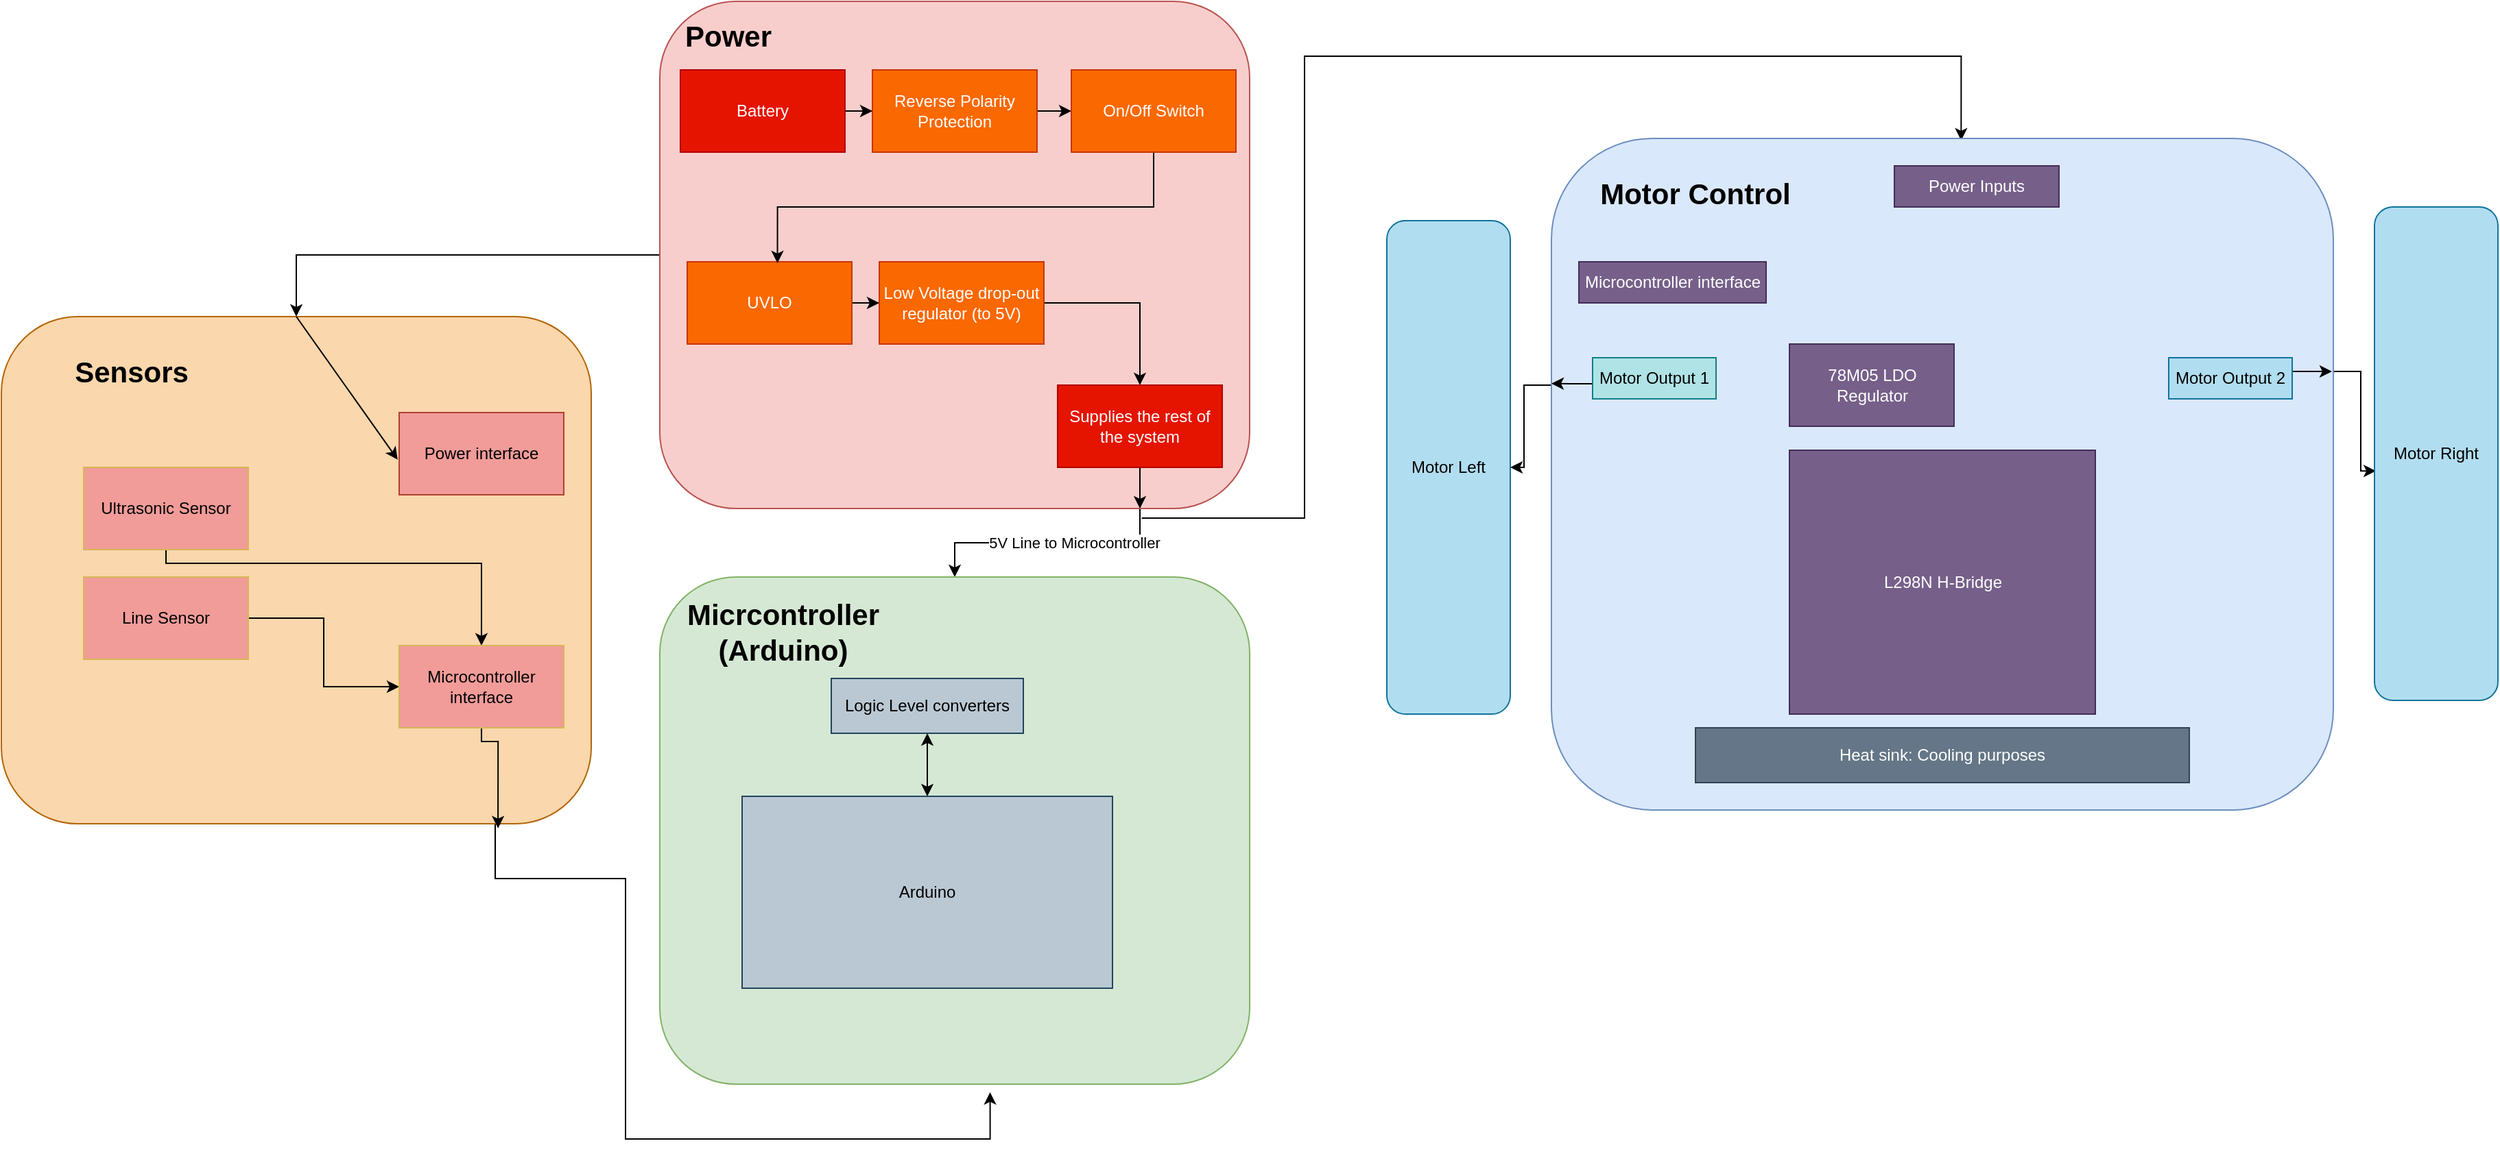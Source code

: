 <mxfile version="21.3.0" type="device">
  <diagram name="Page-1" id="__z_0_36OmxsE3gAjYu-">
    <mxGraphModel dx="2876" dy="1071" grid="1" gridSize="10" guides="1" tooltips="1" connect="1" arrows="1" fold="1" page="1" pageScale="1" pageWidth="827" pageHeight="1169" math="0" shadow="0">
      <root>
        <mxCell id="0" />
        <mxCell id="1" parent="0" />
        <mxCell id="u_1cE-Fa0YHy5aDr7Tj--37" style="edgeStyle=orthogonalEdgeStyle;rounded=0;orthogonalLoop=1;jettySize=auto;html=1;entryX=0.5;entryY=0;entryDx=0;entryDy=0;" edge="1" parent="1" source="u_1cE-Fa0YHy5aDr7Tj--2" target="u_1cE-Fa0YHy5aDr7Tj--24">
          <mxGeometry relative="1" as="geometry">
            <Array as="points">
              <mxPoint x="140" y="445" />
              <mxPoint x="5" y="445" />
            </Array>
          </mxGeometry>
        </mxCell>
        <mxCell id="u_1cE-Fa0YHy5aDr7Tj--38" value="5V Line to Microcontroller" style="edgeLabel;html=1;align=center;verticalAlign=middle;resizable=0;points=[];" vertex="1" connectable="0" parent="u_1cE-Fa0YHy5aDr7Tj--37">
          <mxGeometry x="-0.211" relative="1" as="geometry">
            <mxPoint as="offset" />
          </mxGeometry>
        </mxCell>
        <mxCell id="u_1cE-Fa0YHy5aDr7Tj--62" style="edgeStyle=orthogonalEdgeStyle;rounded=0;orthogonalLoop=1;jettySize=auto;html=1;entryX=0.524;entryY=0.003;entryDx=0;entryDy=0;entryPerimeter=0;exitX=0.817;exitY=1.019;exitDx=0;exitDy=0;exitPerimeter=0;" edge="1" parent="1" source="u_1cE-Fa0YHy5aDr7Tj--2" target="u_1cE-Fa0YHy5aDr7Tj--14">
          <mxGeometry relative="1" as="geometry">
            <Array as="points">
              <mxPoint x="260" y="427" />
              <mxPoint x="260" y="90" />
              <mxPoint x="739" y="90" />
            </Array>
          </mxGeometry>
        </mxCell>
        <mxCell id="u_1cE-Fa0YHy5aDr7Tj--85" style="edgeStyle=orthogonalEdgeStyle;rounded=0;orthogonalLoop=1;jettySize=auto;html=1;entryX=0.5;entryY=0;entryDx=0;entryDy=0;" edge="1" parent="1" source="u_1cE-Fa0YHy5aDr7Tj--2" target="u_1cE-Fa0YHy5aDr7Tj--63">
          <mxGeometry relative="1" as="geometry" />
        </mxCell>
        <mxCell id="u_1cE-Fa0YHy5aDr7Tj--2" value="" style="rounded=1;whiteSpace=wrap;html=1;fillColor=#f8cecc;strokeColor=#b85450;" vertex="1" parent="1">
          <mxGeometry x="-210" y="50" width="430" height="370" as="geometry" />
        </mxCell>
        <mxCell id="u_1cE-Fa0YHy5aDr7Tj--12" value="&lt;b&gt;&lt;font style=&quot;font-size: 21px;&quot;&gt;Power&lt;/font&gt;&lt;/b&gt;" style="text;html=1;strokeColor=none;fillColor=none;align=center;verticalAlign=middle;whiteSpace=wrap;rounded=0;" vertex="1" parent="1">
          <mxGeometry x="-190" y="60" width="60" height="30" as="geometry" />
        </mxCell>
        <mxCell id="u_1cE-Fa0YHy5aDr7Tj--60" style="edgeStyle=orthogonalEdgeStyle;rounded=0;orthogonalLoop=1;jettySize=auto;html=1;entryX=0.012;entryY=0.535;entryDx=0;entryDy=0;entryPerimeter=0;" edge="1" parent="1" source="u_1cE-Fa0YHy5aDr7Tj--14" target="u_1cE-Fa0YHy5aDr7Tj--58">
          <mxGeometry relative="1" as="geometry">
            <Array as="points">
              <mxPoint x="1030" y="320" />
              <mxPoint x="1030" y="393" />
            </Array>
          </mxGeometry>
        </mxCell>
        <mxCell id="u_1cE-Fa0YHy5aDr7Tj--61" style="edgeStyle=orthogonalEdgeStyle;rounded=0;orthogonalLoop=1;jettySize=auto;html=1;entryX=1;entryY=0.5;entryDx=0;entryDy=0;" edge="1" parent="1" source="u_1cE-Fa0YHy5aDr7Tj--14" target="u_1cE-Fa0YHy5aDr7Tj--59">
          <mxGeometry relative="1" as="geometry">
            <Array as="points">
              <mxPoint x="420" y="330" />
              <mxPoint x="420" y="390" />
            </Array>
          </mxGeometry>
        </mxCell>
        <mxCell id="u_1cE-Fa0YHy5aDr7Tj--14" value="" style="rounded=1;whiteSpace=wrap;html=1;fillColor=#dae8fc;strokeColor=#6c8ebf;" vertex="1" parent="1">
          <mxGeometry x="440" y="150" width="570" height="490" as="geometry" />
        </mxCell>
        <mxCell id="u_1cE-Fa0YHy5aDr7Tj--17" value="&lt;b&gt;&lt;font style=&quot;font-size: 21px;&quot;&gt;Motor Control&lt;/font&gt;&lt;/b&gt;" style="text;html=1;strokeColor=none;fillColor=none;align=center;verticalAlign=middle;whiteSpace=wrap;rounded=0;" vertex="1" parent="1">
          <mxGeometry x="460" y="170" width="170" height="40" as="geometry" />
        </mxCell>
        <mxCell id="u_1cE-Fa0YHy5aDr7Tj--20" style="edgeStyle=orthogonalEdgeStyle;rounded=0;orthogonalLoop=1;jettySize=auto;html=1;entryX=0;entryY=0.5;entryDx=0;entryDy=0;" edge="1" parent="1" source="u_1cE-Fa0YHy5aDr7Tj--18" target="u_1cE-Fa0YHy5aDr7Tj--19">
          <mxGeometry relative="1" as="geometry" />
        </mxCell>
        <mxCell id="u_1cE-Fa0YHy5aDr7Tj--18" value="Battery" style="rounded=0;whiteSpace=wrap;html=1;fillColor=#e51400;fontColor=#ffffff;strokeColor=#B20000;" vertex="1" parent="1">
          <mxGeometry x="-195" y="100" width="120" height="60" as="geometry" />
        </mxCell>
        <mxCell id="u_1cE-Fa0YHy5aDr7Tj--92" style="edgeStyle=orthogonalEdgeStyle;rounded=0;orthogonalLoop=1;jettySize=auto;html=1;" edge="1" parent="1" source="u_1cE-Fa0YHy5aDr7Tj--19" target="u_1cE-Fa0YHy5aDr7Tj--91">
          <mxGeometry relative="1" as="geometry" />
        </mxCell>
        <mxCell id="u_1cE-Fa0YHy5aDr7Tj--19" value="&lt;font color=&quot;#ffffff&quot;&gt;Reverse Polarity Protection&lt;/font&gt;" style="rounded=0;whiteSpace=wrap;html=1;fillColor=#fa6800;fontColor=#000000;strokeColor=#C73500;" vertex="1" parent="1">
          <mxGeometry x="-55" y="100" width="120" height="60" as="geometry" />
        </mxCell>
        <mxCell id="u_1cE-Fa0YHy5aDr7Tj--26" style="edgeStyle=orthogonalEdgeStyle;rounded=0;orthogonalLoop=1;jettySize=auto;html=1;" edge="1" parent="1" source="u_1cE-Fa0YHy5aDr7Tj--21" target="u_1cE-Fa0YHy5aDr7Tj--23">
          <mxGeometry relative="1" as="geometry" />
        </mxCell>
        <mxCell id="u_1cE-Fa0YHy5aDr7Tj--21" value="&lt;font color=&quot;#ffffff&quot;&gt;UVLO&lt;/font&gt;" style="rounded=0;whiteSpace=wrap;html=1;fillColor=#fa6800;fontColor=#000000;strokeColor=#C73500;" vertex="1" parent="1">
          <mxGeometry x="-190" y="240" width="120" height="60" as="geometry" />
        </mxCell>
        <mxCell id="u_1cE-Fa0YHy5aDr7Tj--31" style="edgeStyle=orthogonalEdgeStyle;rounded=0;orthogonalLoop=1;jettySize=auto;html=1;" edge="1" parent="1" source="u_1cE-Fa0YHy5aDr7Tj--23" target="u_1cE-Fa0YHy5aDr7Tj--27">
          <mxGeometry relative="1" as="geometry" />
        </mxCell>
        <mxCell id="u_1cE-Fa0YHy5aDr7Tj--23" value="&lt;font color=&quot;#ffffff&quot;&gt;Low Voltage drop-out regulator (to 5V)&lt;/font&gt;" style="rounded=0;whiteSpace=wrap;html=1;fillColor=#fa6800;fontColor=#000000;strokeColor=#C73500;" vertex="1" parent="1">
          <mxGeometry x="-50" y="240" width="120" height="60" as="geometry" />
        </mxCell>
        <mxCell id="u_1cE-Fa0YHy5aDr7Tj--24" value="" style="rounded=1;whiteSpace=wrap;html=1;fillColor=#d5e8d4;strokeColor=#82b366;" vertex="1" parent="1">
          <mxGeometry x="-210" y="470" width="430" height="370" as="geometry" />
        </mxCell>
        <mxCell id="u_1cE-Fa0YHy5aDr7Tj--25" value="&lt;b&gt;&lt;font style=&quot;font-size: 21px;&quot;&gt;Micrcontroller (Arduino)&lt;/font&gt;&lt;/b&gt;" style="text;html=1;strokeColor=none;fillColor=none;align=center;verticalAlign=middle;whiteSpace=wrap;rounded=0;" vertex="1" parent="1">
          <mxGeometry x="-195" y="490" width="150" height="40" as="geometry" />
        </mxCell>
        <mxCell id="u_1cE-Fa0YHy5aDr7Tj--36" style="edgeStyle=orthogonalEdgeStyle;rounded=0;orthogonalLoop=1;jettySize=auto;html=1;" edge="1" parent="1" source="u_1cE-Fa0YHy5aDr7Tj--27" target="u_1cE-Fa0YHy5aDr7Tj--2">
          <mxGeometry relative="1" as="geometry">
            <Array as="points">
              <mxPoint x="30" y="360" />
              <mxPoint x="30" y="360" />
            </Array>
          </mxGeometry>
        </mxCell>
        <mxCell id="u_1cE-Fa0YHy5aDr7Tj--27" value="Supplies the rest of the system" style="rounded=0;whiteSpace=wrap;html=1;fillColor=#e51400;fontColor=#ffffff;strokeColor=#B20000;" vertex="1" parent="1">
          <mxGeometry x="80" y="330" width="120" height="60" as="geometry" />
        </mxCell>
        <mxCell id="u_1cE-Fa0YHy5aDr7Tj--39" value="Heat sink: Cooling purposes" style="rounded=0;whiteSpace=wrap;html=1;fillColor=#647687;fontColor=#ffffff;strokeColor=#314354;" vertex="1" parent="1">
          <mxGeometry x="545" y="580" width="360" height="40" as="geometry" />
        </mxCell>
        <mxCell id="u_1cE-Fa0YHy5aDr7Tj--40" value="78M05 LDO Regulator" style="rounded=0;whiteSpace=wrap;html=1;fillColor=#76608a;fontColor=#ffffff;strokeColor=#432D57;" vertex="1" parent="1">
          <mxGeometry x="613.5" y="300" width="120" height="60" as="geometry" />
        </mxCell>
        <mxCell id="u_1cE-Fa0YHy5aDr7Tj--43" style="edgeStyle=orthogonalEdgeStyle;rounded=0;orthogonalLoop=1;jettySize=auto;html=1;entryX=0;entryY=0.365;entryDx=0;entryDy=0;entryPerimeter=0;" edge="1" parent="1" source="u_1cE-Fa0YHy5aDr7Tj--41" target="u_1cE-Fa0YHy5aDr7Tj--14">
          <mxGeometry relative="1" as="geometry">
            <Array as="points">
              <mxPoint x="460" y="329" />
              <mxPoint x="460" y="329" />
            </Array>
          </mxGeometry>
        </mxCell>
        <mxCell id="u_1cE-Fa0YHy5aDr7Tj--41" value="Motor Output 1" style="rounded=0;whiteSpace=wrap;html=1;fillColor=#b0e3e6;strokeColor=#0e8088;" vertex="1" parent="1">
          <mxGeometry x="470" y="310" width="90" height="30" as="geometry" />
        </mxCell>
        <mxCell id="u_1cE-Fa0YHy5aDr7Tj--48" style="edgeStyle=orthogonalEdgeStyle;rounded=0;orthogonalLoop=1;jettySize=auto;html=1;" edge="1" parent="1" source="u_1cE-Fa0YHy5aDr7Tj--42">
          <mxGeometry relative="1" as="geometry">
            <mxPoint x="1009" y="320" as="targetPoint" />
            <Array as="points">
              <mxPoint x="1009" y="320" />
            </Array>
          </mxGeometry>
        </mxCell>
        <mxCell id="u_1cE-Fa0YHy5aDr7Tj--42" value="Motor Output 2" style="rounded=0;whiteSpace=wrap;html=1;fillColor=#b1ddf0;strokeColor=#10739e;" vertex="1" parent="1">
          <mxGeometry x="890" y="310" width="90" height="30" as="geometry" />
        </mxCell>
        <mxCell id="u_1cE-Fa0YHy5aDr7Tj--46" value="L298N H-Bridge" style="rounded=0;whiteSpace=wrap;html=1;fillColor=#76608a;fontColor=#ffffff;strokeColor=#432D57;" vertex="1" parent="1">
          <mxGeometry x="613.5" y="377.5" width="223" height="192.5" as="geometry" />
        </mxCell>
        <mxCell id="u_1cE-Fa0YHy5aDr7Tj--51" value="Microcontroller interface" style="rounded=0;whiteSpace=wrap;html=1;fillColor=#76608a;fontColor=#ffffff;strokeColor=#432D57;" vertex="1" parent="1">
          <mxGeometry x="460" y="240" width="136.5" height="30" as="geometry" />
        </mxCell>
        <mxCell id="u_1cE-Fa0YHy5aDr7Tj--52" value="Power Inputs" style="rounded=0;whiteSpace=wrap;html=1;fillColor=#76608a;fontColor=#ffffff;strokeColor=#432D57;" vertex="1" parent="1">
          <mxGeometry x="690" y="170" width="120" height="30" as="geometry" />
        </mxCell>
        <mxCell id="u_1cE-Fa0YHy5aDr7Tj--53" value="Logic Level converters" style="rounded=0;whiteSpace=wrap;html=1;fillColor=#bac8d3;strokeColor=#23445d;" vertex="1" parent="1">
          <mxGeometry x="-85" y="544" width="140" height="40" as="geometry" />
        </mxCell>
        <mxCell id="u_1cE-Fa0YHy5aDr7Tj--54" value="Arduino" style="rounded=0;whiteSpace=wrap;html=1;fillColor=#bac8d3;strokeColor=#23445d;" vertex="1" parent="1">
          <mxGeometry x="-150" y="630" width="270" height="140" as="geometry" />
        </mxCell>
        <mxCell id="u_1cE-Fa0YHy5aDr7Tj--58" value="Motor Right" style="rounded=1;whiteSpace=wrap;html=1;fillColor=#b1ddf0;strokeColor=#10739e;" vertex="1" parent="1">
          <mxGeometry x="1040" y="200" width="90" height="360" as="geometry" />
        </mxCell>
        <mxCell id="u_1cE-Fa0YHy5aDr7Tj--59" value="Motor Left" style="rounded=1;whiteSpace=wrap;html=1;fillColor=#b1ddf0;strokeColor=#10739e;" vertex="1" parent="1">
          <mxGeometry x="320" y="210" width="90" height="360" as="geometry" />
        </mxCell>
        <mxCell id="u_1cE-Fa0YHy5aDr7Tj--90" style="edgeStyle=orthogonalEdgeStyle;rounded=0;orthogonalLoop=1;jettySize=auto;html=1;entryX=0.56;entryY=1.016;entryDx=0;entryDy=0;entryPerimeter=0;" edge="1" parent="1" source="u_1cE-Fa0YHy5aDr7Tj--63" target="u_1cE-Fa0YHy5aDr7Tj--24">
          <mxGeometry relative="1" as="geometry">
            <Array as="points">
              <mxPoint x="-330" y="690" />
              <mxPoint x="-235" y="690" />
              <mxPoint x="-235" y="880" />
              <mxPoint x="31" y="880" />
            </Array>
          </mxGeometry>
        </mxCell>
        <mxCell id="u_1cE-Fa0YHy5aDr7Tj--63" value="" style="rounded=1;whiteSpace=wrap;html=1;fillColor=#fad7ac;strokeColor=#b46504;" vertex="1" parent="1">
          <mxGeometry x="-690" y="280" width="430" height="370" as="geometry" />
        </mxCell>
        <mxCell id="u_1cE-Fa0YHy5aDr7Tj--64" value="&lt;span style=&quot;font-size: 21px;&quot;&gt;&lt;b&gt;Sensors&lt;/b&gt;&lt;/span&gt;" style="text;html=1;strokeColor=none;fillColor=none;align=center;verticalAlign=middle;whiteSpace=wrap;rounded=0;" vertex="1" parent="1">
          <mxGeometry x="-670" y="300" width="150" height="40" as="geometry" />
        </mxCell>
        <mxCell id="u_1cE-Fa0YHy5aDr7Tj--72" value="" style="endArrow=classic;startArrow=classic;html=1;rounded=0;entryX=0.5;entryY=1;entryDx=0;entryDy=0;exitX=0.5;exitY=0;exitDx=0;exitDy=0;" edge="1" parent="1" source="u_1cE-Fa0YHy5aDr7Tj--54" target="u_1cE-Fa0YHy5aDr7Tj--53">
          <mxGeometry width="50" height="50" relative="1" as="geometry">
            <mxPoint x="-210" y="970" as="sourcePoint" />
            <mxPoint x="-160" y="920" as="targetPoint" />
          </mxGeometry>
        </mxCell>
        <mxCell id="u_1cE-Fa0YHy5aDr7Tj--77" style="edgeStyle=orthogonalEdgeStyle;rounded=0;orthogonalLoop=1;jettySize=auto;html=1;" edge="1" parent="1" source="u_1cE-Fa0YHy5aDr7Tj--73" target="u_1cE-Fa0YHy5aDr7Tj--75">
          <mxGeometry relative="1" as="geometry" />
        </mxCell>
        <mxCell id="u_1cE-Fa0YHy5aDr7Tj--73" value="Line Sensor" style="rounded=0;whiteSpace=wrap;html=1;fillColor=#F19C99;strokeColor=#d6b656;" vertex="1" parent="1">
          <mxGeometry x="-630" y="470" width="120" height="60" as="geometry" />
        </mxCell>
        <mxCell id="u_1cE-Fa0YHy5aDr7Tj--78" style="edgeStyle=orthogonalEdgeStyle;rounded=0;orthogonalLoop=1;jettySize=auto;html=1;" edge="1" parent="1" source="u_1cE-Fa0YHy5aDr7Tj--74" target="u_1cE-Fa0YHy5aDr7Tj--75">
          <mxGeometry relative="1" as="geometry">
            <Array as="points">
              <mxPoint x="-570" y="460" />
              <mxPoint x="-340" y="460" />
            </Array>
          </mxGeometry>
        </mxCell>
        <mxCell id="u_1cE-Fa0YHy5aDr7Tj--74" value="Ultrasonic Sensor" style="rounded=0;whiteSpace=wrap;html=1;fillColor=#F19C99;strokeColor=#d6b656;" vertex="1" parent="1">
          <mxGeometry x="-630" y="390" width="120" height="60" as="geometry" />
        </mxCell>
        <mxCell id="u_1cE-Fa0YHy5aDr7Tj--79" style="edgeStyle=orthogonalEdgeStyle;rounded=0;orthogonalLoop=1;jettySize=auto;html=1;entryX=0.842;entryY=1.009;entryDx=0;entryDy=0;entryPerimeter=0;" edge="1" parent="1" source="u_1cE-Fa0YHy5aDr7Tj--75" target="u_1cE-Fa0YHy5aDr7Tj--63">
          <mxGeometry relative="1" as="geometry">
            <Array as="points">
              <mxPoint x="-340" y="590" />
              <mxPoint x="-328" y="590" />
            </Array>
          </mxGeometry>
        </mxCell>
        <mxCell id="u_1cE-Fa0YHy5aDr7Tj--75" value="Microcontroller interface" style="rounded=0;whiteSpace=wrap;html=1;fillColor=#F19C99;strokeColor=#d6b656;" vertex="1" parent="1">
          <mxGeometry x="-400" y="520" width="120" height="60" as="geometry" />
        </mxCell>
        <mxCell id="u_1cE-Fa0YHy5aDr7Tj--76" value="Power interface" style="rounded=0;whiteSpace=wrap;html=1;fillColor=#F19C99;strokeColor=#ae4132;" vertex="1" parent="1">
          <mxGeometry x="-400" y="350" width="120" height="60" as="geometry" />
        </mxCell>
        <mxCell id="u_1cE-Fa0YHy5aDr7Tj--89" value="" style="endArrow=classic;html=1;rounded=0;entryX=-0.009;entryY=0.573;entryDx=0;entryDy=0;entryPerimeter=0;exitX=0.5;exitY=0;exitDx=0;exitDy=0;" edge="1" parent="1" source="u_1cE-Fa0YHy5aDr7Tj--63" target="u_1cE-Fa0YHy5aDr7Tj--76">
          <mxGeometry width="50" height="50" relative="1" as="geometry">
            <mxPoint x="-450" y="420" as="sourcePoint" />
            <mxPoint x="-400" y="370" as="targetPoint" />
          </mxGeometry>
        </mxCell>
        <mxCell id="u_1cE-Fa0YHy5aDr7Tj--93" style="edgeStyle=orthogonalEdgeStyle;rounded=0;orthogonalLoop=1;jettySize=auto;html=1;entryX=0.548;entryY=0.016;entryDx=0;entryDy=0;entryPerimeter=0;" edge="1" parent="1" source="u_1cE-Fa0YHy5aDr7Tj--91" target="u_1cE-Fa0YHy5aDr7Tj--21">
          <mxGeometry relative="1" as="geometry">
            <Array as="points">
              <mxPoint x="150" y="200" />
              <mxPoint x="-124" y="200" />
            </Array>
          </mxGeometry>
        </mxCell>
        <mxCell id="u_1cE-Fa0YHy5aDr7Tj--91" value="&lt;font color=&quot;#ffffff&quot;&gt;On/Off Switch&lt;/font&gt;" style="rounded=0;whiteSpace=wrap;html=1;fillColor=#fa6800;fontColor=#000000;strokeColor=#C73500;" vertex="1" parent="1">
          <mxGeometry x="90" y="100" width="120" height="60" as="geometry" />
        </mxCell>
      </root>
    </mxGraphModel>
  </diagram>
</mxfile>
